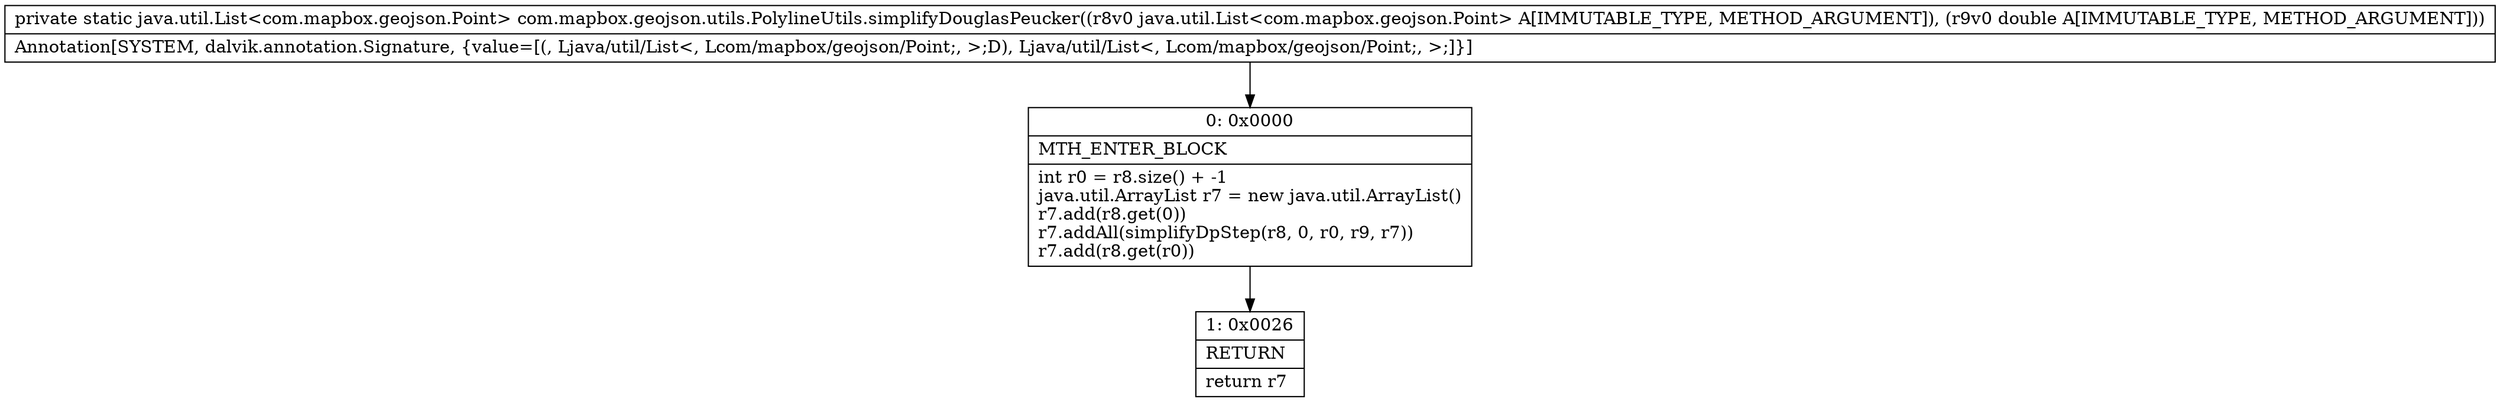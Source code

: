 digraph "CFG forcom.mapbox.geojson.utils.PolylineUtils.simplifyDouglasPeucker(Ljava\/util\/List;D)Ljava\/util\/List;" {
Node_0 [shape=record,label="{0\:\ 0x0000|MTH_ENTER_BLOCK\l|int r0 = r8.size() + \-1\ljava.util.ArrayList r7 = new java.util.ArrayList()\lr7.add(r8.get(0))\lr7.addAll(simplifyDpStep(r8, 0, r0, r9, r7))\lr7.add(r8.get(r0))\l}"];
Node_1 [shape=record,label="{1\:\ 0x0026|RETURN\l|return r7\l}"];
MethodNode[shape=record,label="{private static java.util.List\<com.mapbox.geojson.Point\> com.mapbox.geojson.utils.PolylineUtils.simplifyDouglasPeucker((r8v0 java.util.List\<com.mapbox.geojson.Point\> A[IMMUTABLE_TYPE, METHOD_ARGUMENT]), (r9v0 double A[IMMUTABLE_TYPE, METHOD_ARGUMENT]))  | Annotation[SYSTEM, dalvik.annotation.Signature, \{value=[(, Ljava\/util\/List\<, Lcom\/mapbox\/geojson\/Point;, \>;D), Ljava\/util\/List\<, Lcom\/mapbox\/geojson\/Point;, \>;]\}]\l}"];
MethodNode -> Node_0;
Node_0 -> Node_1;
}

